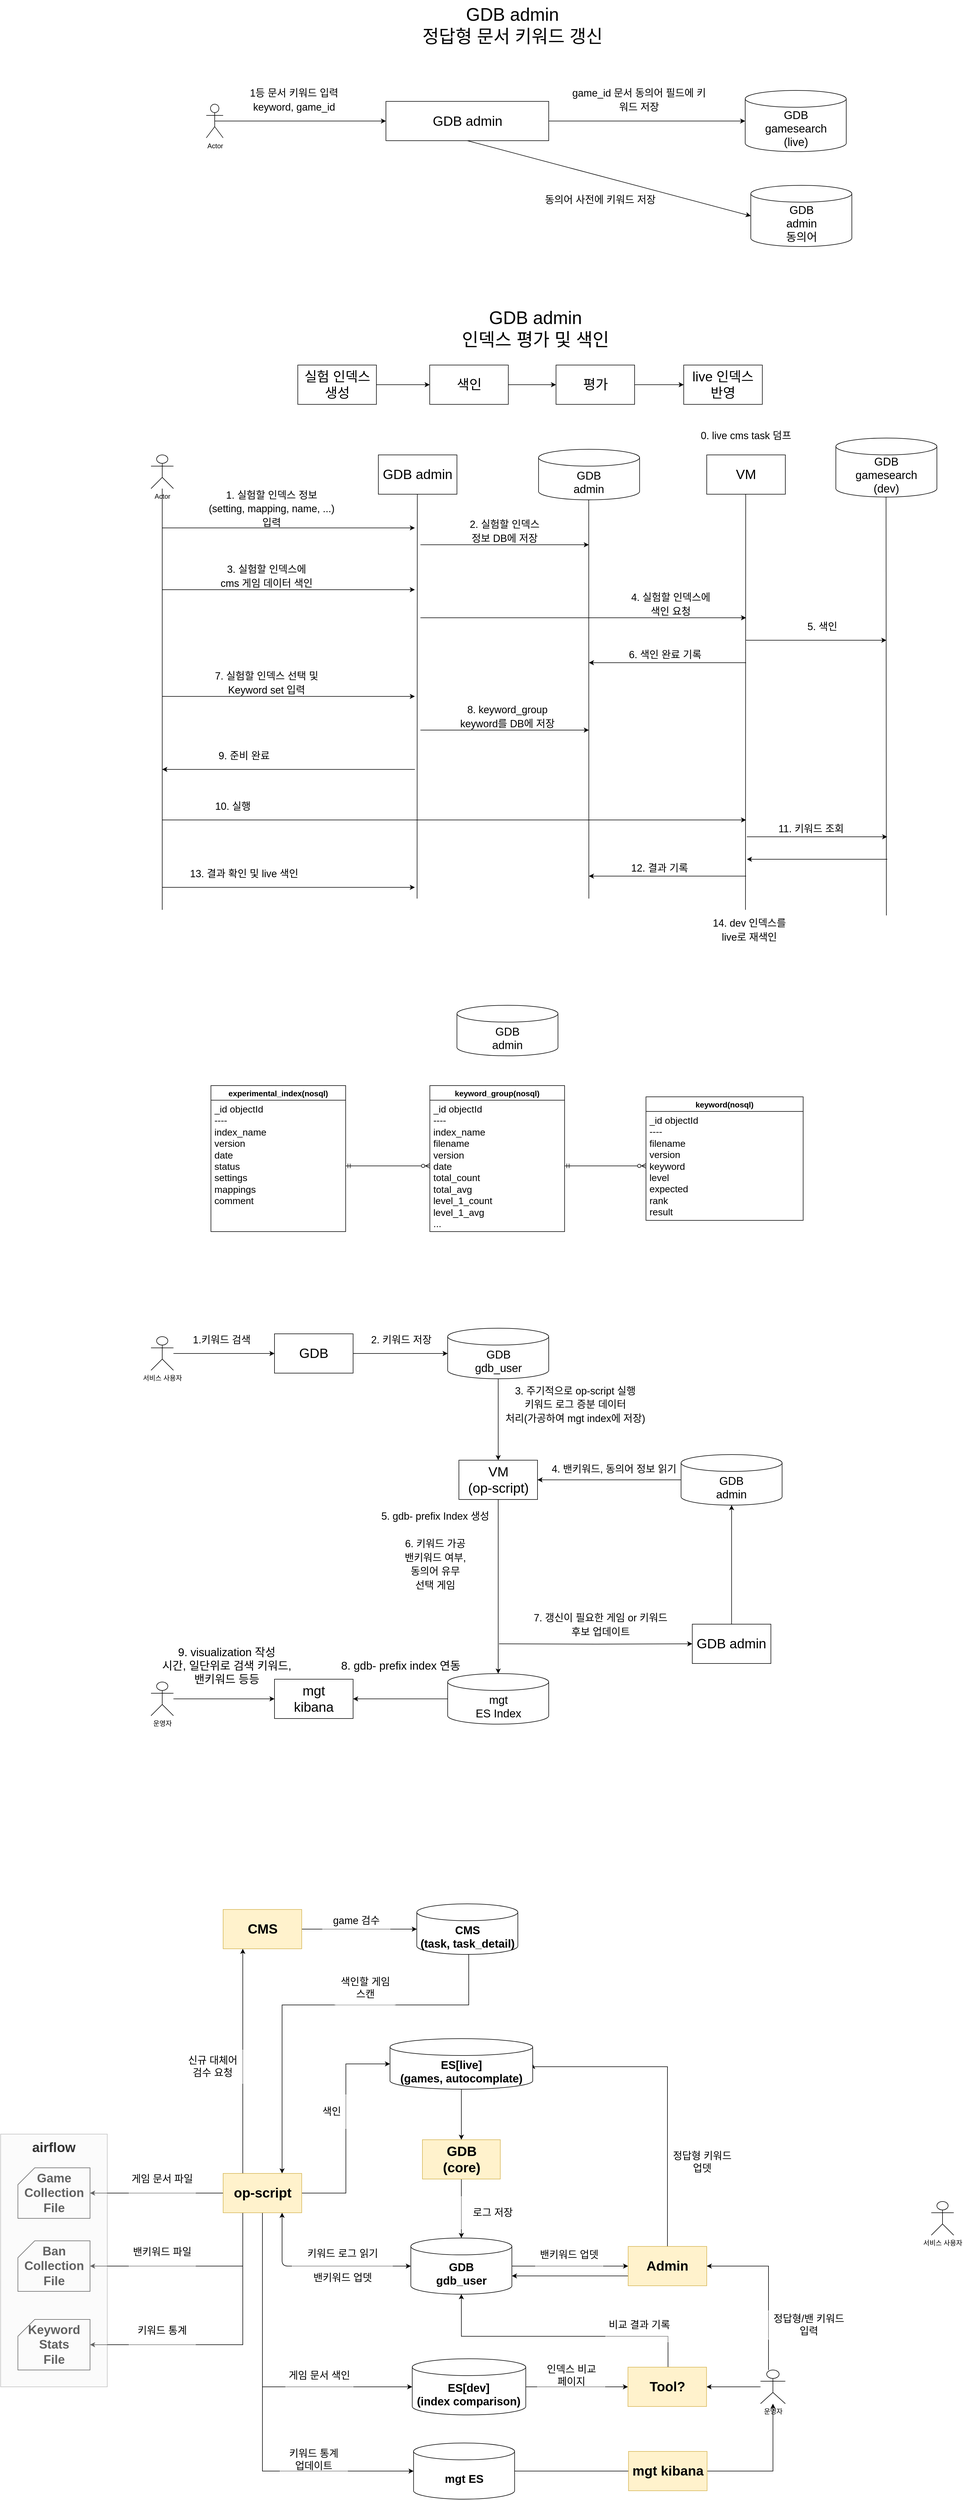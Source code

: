 <mxfile version="21.2.9" type="github">
  <diagram name="페이지-1" id="wMU4Spr5B8NG2VynbrcT">
    <mxGraphModel dx="7838" dy="-63" grid="1" gridSize="10" guides="1" tooltips="1" connect="1" arrows="1" fold="1" page="1" pageScale="1" pageWidth="827" pageHeight="1169" math="0" shadow="0">
      <root>
        <mxCell id="0" />
        <mxCell id="1" parent="0" />
        <mxCell id="kOj9zgRLDcuydEbsRaON-1" value="&lt;span style=&quot;font-size: 32px;&quot;&gt;GDB admin&lt;br&gt;정답형 문서 키워드 갱신&lt;br&gt;&lt;/span&gt;" style="text;html=1;strokeColor=none;fillColor=none;align=center;verticalAlign=middle;whiteSpace=wrap;rounded=0;" parent="1" vertex="1">
          <mxGeometry x="-4431.5" y="1200" width="510" height="90" as="geometry" />
        </mxCell>
        <mxCell id="kOj9zgRLDcuydEbsRaON-2" value="keyword_group(nosql)" style="swimlane;fontStyle=1;childLayout=stackLayout;horizontal=1;startSize=26;horizontalStack=0;resizeParent=1;resizeParentMax=0;resizeLast=0;collapsible=1;marginBottom=0;align=center;fontSize=14;" parent="1" vertex="1">
          <mxGeometry x="-4323.25" y="3133" width="240" height="260" as="geometry" />
        </mxCell>
        <mxCell id="kOj9zgRLDcuydEbsRaON-3" value="&lt;div&gt;_id objectId&lt;/div&gt;&lt;div&gt;----&lt;/div&gt;&lt;div&gt;index_name&lt;/div&gt;&lt;div&gt;filename&lt;/div&gt;&lt;div&gt;version&lt;/div&gt;&lt;div&gt;date&lt;/div&gt;&lt;div&gt;total_count&lt;/div&gt;&lt;div&gt;total_avg&lt;/div&gt;&lt;div&gt;level_1_count&lt;/div&gt;&lt;div&gt;&lt;span style=&quot;background-color: initial;&quot;&gt;level_1_avg&lt;/span&gt;&lt;/div&gt;&lt;div&gt;&lt;span style=&quot;background-color: initial;&quot;&gt;...&lt;/span&gt;&lt;/div&gt;" style="text;strokeColor=none;fillColor=none;spacingLeft=4;spacingRight=4;overflow=hidden;rotatable=0;points=[[0,0.5],[1,0.5]];portConstraint=eastwest;fontSize=17;whiteSpace=wrap;html=1;verticalAlign=top;spacingTop=0;horizontal=1;" parent="kOj9zgRLDcuydEbsRaON-2" vertex="1">
          <mxGeometry y="26" width="240" height="234" as="geometry" />
        </mxCell>
        <mxCell id="kOj9zgRLDcuydEbsRaON-4" value="keyword(nosql)" style="swimlane;fontStyle=1;childLayout=stackLayout;horizontal=1;startSize=26;horizontalStack=0;resizeParent=1;resizeParentMax=0;resizeLast=0;collapsible=1;marginBottom=0;align=center;fontSize=14;" parent="1" vertex="1">
          <mxGeometry x="-3938.25" y="3153" width="280" height="220" as="geometry" />
        </mxCell>
        <mxCell id="kOj9zgRLDcuydEbsRaON-5" value="_id objectId&lt;br&gt;----&lt;br&gt;filename&lt;br&gt;version&lt;br&gt;keyword&lt;br&gt;level&lt;br&gt;expected&lt;br&gt;rank&lt;br&gt;result" style="text;strokeColor=none;fillColor=none;spacingLeft=4;spacingRight=4;overflow=hidden;rotatable=0;points=[[0,0.5],[1,0.5]];portConstraint=eastwest;fontSize=17;whiteSpace=wrap;html=1;verticalAlign=top;spacingTop=0;horizontal=1;" parent="kOj9zgRLDcuydEbsRaON-4" vertex="1">
          <mxGeometry y="26" width="280" height="194" as="geometry" />
        </mxCell>
        <mxCell id="kOj9zgRLDcuydEbsRaON-16" value="Actor" style="shape=umlActor;verticalLabelPosition=bottom;verticalAlign=top;html=1;outlineConnect=0;" parent="1" vertex="1">
          <mxGeometry x="-4721.5" y="1385.5" width="30" height="60" as="geometry" />
        </mxCell>
        <mxCell id="kOj9zgRLDcuydEbsRaON-17" value="GDB admin" style="rounded=0;whiteSpace=wrap;html=1;fontSize=24;" parent="1" vertex="1">
          <mxGeometry x="-4401.5" y="1380.5" width="290" height="70" as="geometry" />
        </mxCell>
        <mxCell id="kOj9zgRLDcuydEbsRaON-18" value="" style="endArrow=classic;html=1;rounded=0;exitX=0.5;exitY=0.5;exitDx=0;exitDy=0;exitPerimeter=0;entryX=0;entryY=0.5;entryDx=0;entryDy=0;" parent="1" source="kOj9zgRLDcuydEbsRaON-16" target="kOj9zgRLDcuydEbsRaON-17" edge="1">
          <mxGeometry width="50" height="50" relative="1" as="geometry">
            <mxPoint x="-4101.5" y="1621.5" as="sourcePoint" />
            <mxPoint x="-4051.5" y="1571.5" as="targetPoint" />
          </mxGeometry>
        </mxCell>
        <mxCell id="kOj9zgRLDcuydEbsRaON-19" value="&lt;font style=&quot;font-size: 18px;&quot;&gt;1등 문서 키워드 입력&lt;br&gt;keyword, game_id&lt;/font&gt;" style="text;html=1;strokeColor=none;fillColor=none;align=center;verticalAlign=middle;whiteSpace=wrap;rounded=0;fontSize=20;" parent="1" vertex="1">
          <mxGeometry x="-4681.5" y="1331.5" width="231.5" height="90" as="geometry" />
        </mxCell>
        <mxCell id="kOj9zgRLDcuydEbsRaON-20" value="GDB&lt;br style=&quot;font-size: 20px;&quot;&gt;gamesearch&lt;br&gt;(live)" style="shape=cylinder3;whiteSpace=wrap;html=1;boundedLbl=1;backgroundOutline=1;size=15;fontSize=20;" parent="1" vertex="1">
          <mxGeometry x="-3761.5" y="1361" width="180" height="109" as="geometry" />
        </mxCell>
        <mxCell id="kOj9zgRLDcuydEbsRaON-21" value="GDB admin" style="rounded=0;whiteSpace=wrap;html=1;fontSize=24;" parent="1" vertex="1">
          <mxGeometry x="-4415" y="2010" width="140" height="70" as="geometry" />
        </mxCell>
        <mxCell id="kOj9zgRLDcuydEbsRaON-22" value="" style="endArrow=classic;html=1;rounded=0;exitX=1;exitY=0.5;exitDx=0;exitDy=0;entryX=0;entryY=0.5;entryDx=0;entryDy=0;entryPerimeter=0;" parent="1" source="kOj9zgRLDcuydEbsRaON-17" target="kOj9zgRLDcuydEbsRaON-20" edge="1">
          <mxGeometry width="50" height="50" relative="1" as="geometry">
            <mxPoint x="-4121.5" y="1441.5" as="sourcePoint" />
            <mxPoint x="-4051.5" y="1571.5" as="targetPoint" />
          </mxGeometry>
        </mxCell>
        <mxCell id="kOj9zgRLDcuydEbsRaON-23" value="&lt;span style=&quot;font-size: 18px;&quot;&gt;game_id 문서 동의어 필드에 키워드 저장&lt;br&gt;&lt;/span&gt;" style="text;html=1;strokeColor=none;fillColor=none;align=center;verticalAlign=middle;whiteSpace=wrap;rounded=0;fontSize=20;" parent="1" vertex="1">
          <mxGeometry x="-4070.75" y="1321.5" width="240.75" height="110" as="geometry" />
        </mxCell>
        <mxCell id="kOj9zgRLDcuydEbsRaON-24" value="" style="edgeStyle=entityRelationEdgeStyle;fontSize=12;html=1;endArrow=ERzeroToMany;startArrow=ERmandOne;rounded=0;exitX=1;exitY=0.5;exitDx=0;exitDy=0;" parent="1" source="kOj9zgRLDcuydEbsRaON-3" target="kOj9zgRLDcuydEbsRaON-5" edge="1">
          <mxGeometry width="100" height="100" relative="1" as="geometry">
            <mxPoint x="-4253.25" y="3303" as="sourcePoint" />
            <mxPoint x="-4153.25" y="3203" as="targetPoint" />
          </mxGeometry>
        </mxCell>
        <mxCell id="kOj9zgRLDcuydEbsRaON-25" value="Actor" style="shape=umlActor;verticalLabelPosition=bottom;verticalAlign=top;html=1;outlineConnect=0;" parent="1" vertex="1">
          <mxGeometry x="-4820" y="2010" width="40" height="60" as="geometry" />
        </mxCell>
        <mxCell id="kOj9zgRLDcuydEbsRaON-26" value="experimental_index(nosql)" style="swimlane;fontStyle=1;childLayout=stackLayout;horizontal=1;startSize=26;horizontalStack=0;resizeParent=1;resizeParentMax=0;resizeLast=0;collapsible=1;marginBottom=0;align=center;fontSize=14;" parent="1" vertex="1">
          <mxGeometry x="-4713.25" y="3133" width="240" height="260" as="geometry" />
        </mxCell>
        <mxCell id="kOj9zgRLDcuydEbsRaON-27" value="&lt;div&gt;_id objectId&lt;/div&gt;&lt;div&gt;----&lt;/div&gt;&lt;div&gt;index_name&lt;/div&gt;&lt;div&gt;version&lt;/div&gt;&lt;div&gt;date&lt;/div&gt;&lt;div&gt;status&lt;/div&gt;&lt;div&gt;settings&lt;/div&gt;&lt;div&gt;mappings&lt;/div&gt;&lt;div&gt;comment&lt;/div&gt;" style="text;strokeColor=none;fillColor=none;spacingLeft=4;spacingRight=4;overflow=hidden;rotatable=0;points=[[0,0.5],[1,0.5]];portConstraint=eastwest;fontSize=17;whiteSpace=wrap;html=1;verticalAlign=top;spacingTop=0;horizontal=1;" parent="kOj9zgRLDcuydEbsRaON-26" vertex="1">
          <mxGeometry y="26" width="240" height="234" as="geometry" />
        </mxCell>
        <mxCell id="kOj9zgRLDcuydEbsRaON-28" value="" style="edgeStyle=entityRelationEdgeStyle;fontSize=12;html=1;endArrow=ERzeroToMany;startArrow=ERmandOne;rounded=0;entryX=0;entryY=0.5;entryDx=0;entryDy=0;" parent="1" source="kOj9zgRLDcuydEbsRaON-27" target="kOj9zgRLDcuydEbsRaON-3" edge="1">
          <mxGeometry width="100" height="100" relative="1" as="geometry">
            <mxPoint x="-4073.25" y="3286" as="sourcePoint" />
            <mxPoint x="-3928.25" y="3286" as="targetPoint" />
          </mxGeometry>
        </mxCell>
        <mxCell id="kOj9zgRLDcuydEbsRaON-29" value="GDB&lt;br style=&quot;font-size: 20px;&quot;&gt;admin" style="shape=cylinder3;whiteSpace=wrap;html=1;boundedLbl=1;backgroundOutline=1;size=15;fontSize=20;" parent="1" vertex="1">
          <mxGeometry x="-4129.63" y="2000" width="180" height="90" as="geometry" />
        </mxCell>
        <mxCell id="kOj9zgRLDcuydEbsRaON-30" value="" style="endArrow=none;html=1;rounded=0;" parent="1" target="kOj9zgRLDcuydEbsRaON-25" edge="1">
          <mxGeometry width="50" height="50" relative="1" as="geometry">
            <mxPoint x="-4800" y="2820" as="sourcePoint" />
            <mxPoint x="-4670" y="2270" as="targetPoint" />
          </mxGeometry>
        </mxCell>
        <mxCell id="kOj9zgRLDcuydEbsRaON-31" value="" style="endArrow=none;html=1;rounded=0;" parent="1" edge="1">
          <mxGeometry width="50" height="50" relative="1" as="geometry">
            <mxPoint x="-4346" y="2800" as="sourcePoint" />
            <mxPoint x="-4345.59" y="2080" as="targetPoint" />
          </mxGeometry>
        </mxCell>
        <mxCell id="kOj9zgRLDcuydEbsRaON-32" value="" style="endArrow=classic;html=1;rounded=0;" parent="1" edge="1">
          <mxGeometry width="50" height="50" relative="1" as="geometry">
            <mxPoint x="-4800" y="2140" as="sourcePoint" />
            <mxPoint x="-4350" y="2140" as="targetPoint" />
          </mxGeometry>
        </mxCell>
        <mxCell id="kOj9zgRLDcuydEbsRaON-33" value="&lt;span style=&quot;font-size: 18px;&quot;&gt;1. 실험할 인덱스 정보&lt;br&gt;(setting, mapping, name, ...)&lt;br&gt;입력&lt;br&gt;&lt;/span&gt;" style="text;html=1;strokeColor=none;fillColor=none;align=center;verticalAlign=middle;whiteSpace=wrap;rounded=0;fontSize=20;" parent="1" vertex="1">
          <mxGeometry x="-4721.5" y="2060" width="231.5" height="90" as="geometry" />
        </mxCell>
        <mxCell id="kOj9zgRLDcuydEbsRaON-34" value="" style="endArrow=classic;html=1;rounded=0;" parent="1" edge="1">
          <mxGeometry width="50" height="50" relative="1" as="geometry">
            <mxPoint x="-4340" y="2170" as="sourcePoint" />
            <mxPoint x="-4040" y="2170" as="targetPoint" />
          </mxGeometry>
        </mxCell>
        <mxCell id="kOj9zgRLDcuydEbsRaON-35" value="" style="endArrow=none;html=1;rounded=0;" parent="1" edge="1">
          <mxGeometry width="50" height="50" relative="1" as="geometry">
            <mxPoint x="-4040" y="2800" as="sourcePoint" />
            <mxPoint x="-4040.22" y="2090" as="targetPoint" />
          </mxGeometry>
        </mxCell>
        <mxCell id="kOj9zgRLDcuydEbsRaON-36" value="&lt;span style=&quot;font-size: 18px;&quot;&gt;2. 실험할 인덱스&lt;br&gt;정보 DB에 저장&lt;/span&gt;" style="text;html=1;strokeColor=none;fillColor=none;align=center;verticalAlign=middle;whiteSpace=wrap;rounded=0;fontSize=20;" parent="1" vertex="1">
          <mxGeometry x="-4305.75" y="2100" width="231.5" height="90" as="geometry" />
        </mxCell>
        <mxCell id="kOj9zgRLDcuydEbsRaON-37" value="" style="endArrow=classic;html=1;rounded=0;" parent="1" edge="1">
          <mxGeometry width="50" height="50" relative="1" as="geometry">
            <mxPoint x="-4800" y="2250" as="sourcePoint" />
            <mxPoint x="-4350" y="2250" as="targetPoint" />
          </mxGeometry>
        </mxCell>
        <mxCell id="kOj9zgRLDcuydEbsRaON-38" value="&lt;span style=&quot;font-size: 18px;&quot;&gt;3. 실험할 인덱스에 &lt;br&gt;cms 게임 데이터 색인&lt;br&gt;&lt;/span&gt;" style="text;html=1;strokeColor=none;fillColor=none;align=center;verticalAlign=middle;whiteSpace=wrap;rounded=0;fontSize=20;" parent="1" vertex="1">
          <mxGeometry x="-4730" y="2180" width="231.5" height="90" as="geometry" />
        </mxCell>
        <mxCell id="kOj9zgRLDcuydEbsRaON-39" value="" style="endArrow=classic;html=1;rounded=0;" parent="1" edge="1">
          <mxGeometry width="50" height="50" relative="1" as="geometry">
            <mxPoint x="-4340" y="2300" as="sourcePoint" />
            <mxPoint x="-3760" y="2300" as="targetPoint" />
          </mxGeometry>
        </mxCell>
        <mxCell id="kOj9zgRLDcuydEbsRaON-41" value="VM" style="rounded=0;whiteSpace=wrap;html=1;fontSize=24;" parent="1" vertex="1">
          <mxGeometry x="-3830" y="2010" width="140" height="70" as="geometry" />
        </mxCell>
        <mxCell id="kOj9zgRLDcuydEbsRaON-42" value="" style="endArrow=none;html=1;rounded=0;" parent="1" edge="1">
          <mxGeometry width="50" height="50" relative="1" as="geometry">
            <mxPoint x="-3761" y="2820" as="sourcePoint" />
            <mxPoint x="-3760.59" y="2080" as="targetPoint" />
          </mxGeometry>
        </mxCell>
        <mxCell id="kOj9zgRLDcuydEbsRaON-43" value="&lt;span style=&quot;font-size: 18px;&quot;&gt;4. 실험할 인덱스에 &lt;br&gt;색인 요청&lt;/span&gt;" style="text;html=1;strokeColor=none;fillColor=none;align=center;verticalAlign=middle;whiteSpace=wrap;rounded=0;fontSize=20;" parent="1" vertex="1">
          <mxGeometry x="-4010" y="2230" width="231.5" height="90" as="geometry" />
        </mxCell>
        <mxCell id="kOj9zgRLDcuydEbsRaON-44" value="" style="endArrow=classic;html=1;rounded=0;" parent="1" edge="1">
          <mxGeometry width="50" height="50" relative="1" as="geometry">
            <mxPoint x="-3760" y="2380" as="sourcePoint" />
            <mxPoint x="-4040" y="2380" as="targetPoint" />
          </mxGeometry>
        </mxCell>
        <mxCell id="kOj9zgRLDcuydEbsRaON-45" value="GDB&lt;br&gt;gamesearch&lt;br&gt;(dev)" style="shape=cylinder3;whiteSpace=wrap;html=1;boundedLbl=1;backgroundOutline=1;size=15;fontSize=20;" parent="1" vertex="1">
          <mxGeometry x="-3600" y="1980" width="180" height="105" as="geometry" />
        </mxCell>
        <mxCell id="kOj9zgRLDcuydEbsRaON-46" value="" style="endArrow=classic;html=1;rounded=0;" parent="1" edge="1">
          <mxGeometry width="50" height="50" relative="1" as="geometry">
            <mxPoint x="-3760" y="2340" as="sourcePoint" />
            <mxPoint x="-3510" y="2340" as="targetPoint" />
          </mxGeometry>
        </mxCell>
        <mxCell id="kOj9zgRLDcuydEbsRaON-47" value="" style="endArrow=none;html=1;rounded=0;" parent="1" edge="1">
          <mxGeometry width="50" height="50" relative="1" as="geometry">
            <mxPoint x="-3510" y="2830" as="sourcePoint" />
            <mxPoint x="-3510.59" y="2085" as="targetPoint" />
          </mxGeometry>
        </mxCell>
        <mxCell id="kOj9zgRLDcuydEbsRaON-48" value="&lt;span style=&quot;font-size: 18px;&quot;&gt;5. 색인&lt;/span&gt;" style="text;html=1;strokeColor=none;fillColor=none;align=center;verticalAlign=middle;whiteSpace=wrap;rounded=0;fontSize=20;" parent="1" vertex="1">
          <mxGeometry x="-3740" y="2270" width="231.5" height="90" as="geometry" />
        </mxCell>
        <mxCell id="kOj9zgRLDcuydEbsRaON-49" value="&lt;span style=&quot;font-size: 18px;&quot;&gt;6. 색인 완료 기록&lt;/span&gt;" style="text;html=1;strokeColor=none;fillColor=none;align=center;verticalAlign=middle;whiteSpace=wrap;rounded=0;fontSize=20;" parent="1" vertex="1">
          <mxGeometry x="-4020" y="2320" width="231.5" height="90" as="geometry" />
        </mxCell>
        <mxCell id="kOj9zgRLDcuydEbsRaON-50" value="" style="endArrow=classic;html=1;rounded=0;" parent="1" edge="1">
          <mxGeometry width="50" height="50" relative="1" as="geometry">
            <mxPoint x="-4800" y="2440" as="sourcePoint" />
            <mxPoint x="-4350" y="2440" as="targetPoint" />
          </mxGeometry>
        </mxCell>
        <mxCell id="kOj9zgRLDcuydEbsRaON-51" value="&lt;span style=&quot;font-size: 18px;&quot;&gt;7. 실험할 인덱스 선택 및 Keyword set 입력&lt;br&gt;&lt;/span&gt;" style="text;html=1;strokeColor=none;fillColor=none;align=center;verticalAlign=middle;whiteSpace=wrap;rounded=0;fontSize=20;" parent="1" vertex="1">
          <mxGeometry x="-4730" y="2370" width="231.5" height="90" as="geometry" />
        </mxCell>
        <mxCell id="kOj9zgRLDcuydEbsRaON-52" value="" style="endArrow=classic;html=1;rounded=0;" parent="1" edge="1">
          <mxGeometry width="50" height="50" relative="1" as="geometry">
            <mxPoint x="-4340" y="2500" as="sourcePoint" />
            <mxPoint x="-4040" y="2500" as="targetPoint" />
          </mxGeometry>
        </mxCell>
        <mxCell id="kOj9zgRLDcuydEbsRaON-53" value="&lt;span style=&quot;font-size: 18px;&quot;&gt;8. keyword_group&lt;br&gt;keyword를 DB에 저장&lt;br&gt;&lt;/span&gt;" style="text;html=1;strokeColor=none;fillColor=none;align=center;verticalAlign=middle;whiteSpace=wrap;rounded=0;fontSize=20;" parent="1" vertex="1">
          <mxGeometry x="-4301.5" y="2430" width="231.5" height="90" as="geometry" />
        </mxCell>
        <mxCell id="kOj9zgRLDcuydEbsRaON-54" value="" style="endArrow=classic;html=1;rounded=0;" parent="1" edge="1">
          <mxGeometry width="50" height="50" relative="1" as="geometry">
            <mxPoint x="-4350" y="2570" as="sourcePoint" />
            <mxPoint x="-4800" y="2570" as="targetPoint" />
          </mxGeometry>
        </mxCell>
        <mxCell id="kOj9zgRLDcuydEbsRaON-55" value="&lt;span style=&quot;font-size: 18px;&quot;&gt;9. 준비 완료&lt;br&gt;&lt;/span&gt;" style="text;html=1;strokeColor=none;fillColor=none;align=center;verticalAlign=middle;whiteSpace=wrap;rounded=0;fontSize=20;" parent="1" vertex="1">
          <mxGeometry x="-4770" y="2500" width="231.5" height="90" as="geometry" />
        </mxCell>
        <mxCell id="kOj9zgRLDcuydEbsRaON-56" value="" style="endArrow=classic;html=1;rounded=0;" parent="1" edge="1">
          <mxGeometry width="50" height="50" relative="1" as="geometry">
            <mxPoint x="-4800" y="2660" as="sourcePoint" />
            <mxPoint x="-3760" y="2660" as="targetPoint" />
          </mxGeometry>
        </mxCell>
        <mxCell id="kOj9zgRLDcuydEbsRaON-57" value="&lt;span style=&quot;font-size: 18px;&quot;&gt;10. 실행&lt;br&gt;&lt;/span&gt;" style="text;html=1;strokeColor=none;fillColor=none;align=center;verticalAlign=middle;whiteSpace=wrap;rounded=0;fontSize=20;" parent="1" vertex="1">
          <mxGeometry x="-4790" y="2590" width="231.5" height="90" as="geometry" />
        </mxCell>
        <mxCell id="kOj9zgRLDcuydEbsRaON-58" value="" style="endArrow=classic;html=1;rounded=0;" parent="1" edge="1">
          <mxGeometry width="50" height="50" relative="1" as="geometry">
            <mxPoint x="-3758.5" y="2690" as="sourcePoint" />
            <mxPoint x="-3508.5" y="2690" as="targetPoint" />
          </mxGeometry>
        </mxCell>
        <mxCell id="kOj9zgRLDcuydEbsRaON-59" value="" style="endArrow=classic;html=1;rounded=0;" parent="1" edge="1">
          <mxGeometry width="50" height="50" relative="1" as="geometry">
            <mxPoint x="-3508.5" y="2730" as="sourcePoint" />
            <mxPoint x="-3758.5" y="2730" as="targetPoint" />
          </mxGeometry>
        </mxCell>
        <mxCell id="kOj9zgRLDcuydEbsRaON-60" value="" style="endArrow=classic;html=1;rounded=0;" parent="1" edge="1">
          <mxGeometry width="50" height="50" relative="1" as="geometry">
            <mxPoint x="-3760" y="2760" as="sourcePoint" />
            <mxPoint x="-4040" y="2760" as="targetPoint" />
          </mxGeometry>
        </mxCell>
        <mxCell id="kOj9zgRLDcuydEbsRaON-61" value="&lt;span style=&quot;font-size: 18px;&quot;&gt;12. 결과 기록&lt;/span&gt;" style="text;html=1;strokeColor=none;fillColor=none;align=center;verticalAlign=middle;whiteSpace=wrap;rounded=0;fontSize=20;" parent="1" vertex="1">
          <mxGeometry x="-4030" y="2700" width="231.5" height="90" as="geometry" />
        </mxCell>
        <mxCell id="kOj9zgRLDcuydEbsRaON-62" value="&lt;span style=&quot;font-size: 18px;&quot;&gt;11. 키워드 조회&lt;/span&gt;" style="text;html=1;strokeColor=none;fillColor=none;align=center;verticalAlign=middle;whiteSpace=wrap;rounded=0;fontSize=20;" parent="1" vertex="1">
          <mxGeometry x="-3760" y="2630" width="231.5" height="90" as="geometry" />
        </mxCell>
        <mxCell id="kOj9zgRLDcuydEbsRaON-63" value="" style="endArrow=classic;html=1;rounded=0;" parent="1" edge="1">
          <mxGeometry width="50" height="50" relative="1" as="geometry">
            <mxPoint x="-4800" y="2780" as="sourcePoint" />
            <mxPoint x="-4350" y="2780" as="targetPoint" />
          </mxGeometry>
        </mxCell>
        <mxCell id="kOj9zgRLDcuydEbsRaON-64" value="&lt;span style=&quot;font-size: 18px;&quot;&gt;13. 결과 확인 및 live 색인&lt;br&gt;&lt;/span&gt;" style="text;html=1;strokeColor=none;fillColor=none;align=center;verticalAlign=middle;whiteSpace=wrap;rounded=0;fontSize=20;" parent="1" vertex="1">
          <mxGeometry x="-4770" y="2710" width="231.5" height="90" as="geometry" />
        </mxCell>
        <mxCell id="kOj9zgRLDcuydEbsRaON-65" value="&lt;span style=&quot;font-size: 18px;&quot;&gt;0. live cms task 덤프&lt;br&gt;&lt;/span&gt;" style="text;html=1;strokeColor=none;fillColor=none;align=center;verticalAlign=middle;whiteSpace=wrap;rounded=0;fontSize=20;" parent="1" vertex="1">
          <mxGeometry x="-3875.75" y="1930" width="231.5" height="90" as="geometry" />
        </mxCell>
        <mxCell id="kOj9zgRLDcuydEbsRaON-66" value="&lt;span style=&quot;font-size: 18px;&quot;&gt;14. dev 인덱스를 &lt;br&gt;live로 재색인&lt;br&gt;&lt;/span&gt;" style="text;html=1;strokeColor=none;fillColor=none;align=center;verticalAlign=middle;whiteSpace=wrap;rounded=0;fontSize=20;" parent="1" vertex="1">
          <mxGeometry x="-3870" y="2810" width="231.5" height="90" as="geometry" />
        </mxCell>
        <mxCell id="xoKeOdRZfIXwxLfYwCdb-1" value="&lt;span style=&quot;font-size: 32px;&quot;&gt;GDB admin&lt;br&gt;인덱스 평가 및 색인&lt;br&gt;&lt;/span&gt;" style="text;html=1;strokeColor=none;fillColor=none;align=center;verticalAlign=middle;whiteSpace=wrap;rounded=0;" parent="1" vertex="1">
          <mxGeometry x="-4390.0" y="1740" width="510" height="90" as="geometry" />
        </mxCell>
        <mxCell id="xoKeOdRZfIXwxLfYwCdb-3" value="GDB&lt;br style=&quot;font-size: 20px;&quot;&gt;admin" style="shape=cylinder3;whiteSpace=wrap;html=1;boundedLbl=1;backgroundOutline=1;size=15;fontSize=20;" parent="1" vertex="1">
          <mxGeometry x="-4275" y="2990" width="180" height="90" as="geometry" />
        </mxCell>
        <mxCell id="xoKeOdRZfIXwxLfYwCdb-4" value="실험 인덱스 생성" style="rounded=0;whiteSpace=wrap;html=1;fontSize=24;" parent="1" vertex="1">
          <mxGeometry x="-4558.5" y="1850" width="140" height="70" as="geometry" />
        </mxCell>
        <mxCell id="xoKeOdRZfIXwxLfYwCdb-5" value="색인" style="rounded=0;whiteSpace=wrap;html=1;fontSize=24;" parent="1" vertex="1">
          <mxGeometry x="-4323.5" y="1850" width="140" height="70" as="geometry" />
        </mxCell>
        <mxCell id="xoKeOdRZfIXwxLfYwCdb-6" value="평가" style="rounded=0;whiteSpace=wrap;html=1;fontSize=24;" parent="1" vertex="1">
          <mxGeometry x="-4098.5" y="1850" width="140" height="70" as="geometry" />
        </mxCell>
        <mxCell id="xoKeOdRZfIXwxLfYwCdb-7" value="live 인덱스&lt;br&gt;반영" style="rounded=0;whiteSpace=wrap;html=1;fontSize=24;" parent="1" vertex="1">
          <mxGeometry x="-3871" y="1850" width="140" height="70" as="geometry" />
        </mxCell>
        <mxCell id="xoKeOdRZfIXwxLfYwCdb-9" value="" style="endArrow=classic;html=1;rounded=0;exitX=1;exitY=0.5;exitDx=0;exitDy=0;entryX=0;entryY=0.5;entryDx=0;entryDy=0;" parent="1" source="xoKeOdRZfIXwxLfYwCdb-4" target="xoKeOdRZfIXwxLfYwCdb-5" edge="1">
          <mxGeometry width="50" height="50" relative="1" as="geometry">
            <mxPoint x="-4108.5" y="1700" as="sourcePoint" />
            <mxPoint x="-4058.5" y="1650" as="targetPoint" />
          </mxGeometry>
        </mxCell>
        <mxCell id="xoKeOdRZfIXwxLfYwCdb-10" value="" style="endArrow=classic;html=1;rounded=0;exitX=1;exitY=0.5;exitDx=0;exitDy=0;entryX=0;entryY=0.5;entryDx=0;entryDy=0;" parent="1" source="xoKeOdRZfIXwxLfYwCdb-5" target="xoKeOdRZfIXwxLfYwCdb-6" edge="1">
          <mxGeometry width="50" height="50" relative="1" as="geometry">
            <mxPoint x="-4408.5" y="1895" as="sourcePoint" />
            <mxPoint x="-4313.5" y="1895" as="targetPoint" />
          </mxGeometry>
        </mxCell>
        <mxCell id="xoKeOdRZfIXwxLfYwCdb-13" value="" style="endArrow=classic;html=1;rounded=0;exitX=1;exitY=0.5;exitDx=0;exitDy=0;entryX=0;entryY=0.5;entryDx=0;entryDy=0;" parent="1" source="xoKeOdRZfIXwxLfYwCdb-6" target="xoKeOdRZfIXwxLfYwCdb-7" edge="1">
          <mxGeometry width="50" height="50" relative="1" as="geometry">
            <mxPoint x="-4163.5" y="1905" as="sourcePoint" />
            <mxPoint x="-4078.5" y="1905" as="targetPoint" />
          </mxGeometry>
        </mxCell>
        <mxCell id="xoKeOdRZfIXwxLfYwCdb-14" value="GDB&lt;br&gt;admin&lt;br&gt;동의어" style="shape=cylinder3;whiteSpace=wrap;html=1;boundedLbl=1;backgroundOutline=1;size=15;fontSize=20;" parent="1" vertex="1">
          <mxGeometry x="-3751.5" y="1530" width="180" height="109" as="geometry" />
        </mxCell>
        <mxCell id="xoKeOdRZfIXwxLfYwCdb-17" value="" style="endArrow=classic;html=1;rounded=0;exitX=0.5;exitY=1;exitDx=0;exitDy=0;entryX=0;entryY=0.5;entryDx=0;entryDy=0;entryPerimeter=0;" parent="1" source="kOj9zgRLDcuydEbsRaON-17" target="xoKeOdRZfIXwxLfYwCdb-14" edge="1">
          <mxGeometry width="50" height="50" relative="1" as="geometry">
            <mxPoint x="-4270" y="1570" as="sourcePoint" />
            <mxPoint x="-4220" y="1520" as="targetPoint" />
          </mxGeometry>
        </mxCell>
        <mxCell id="xoKeOdRZfIXwxLfYwCdb-18" value="&lt;span style=&quot;font-size: 18px;&quot;&gt;동의어 사전에 키워드 저장&lt;br&gt;&lt;/span&gt;" style="text;html=1;strokeColor=none;fillColor=none;align=center;verticalAlign=middle;whiteSpace=wrap;rounded=0;fontSize=20;" parent="1" vertex="1">
          <mxGeometry x="-4140" y="1500" width="240.75" height="110" as="geometry" />
        </mxCell>
        <mxCell id="xoKeOdRZfIXwxLfYwCdb-24" value="" style="edgeStyle=orthogonalEdgeStyle;rounded=0;orthogonalLoop=1;jettySize=auto;html=1;entryX=0;entryY=0.5;entryDx=0;entryDy=0;" parent="1" source="xoKeOdRZfIXwxLfYwCdb-19" target="xoKeOdRZfIXwxLfYwCdb-20" edge="1">
          <mxGeometry relative="1" as="geometry">
            <mxPoint x="-4720" y="3610" as="targetPoint" />
          </mxGeometry>
        </mxCell>
        <mxCell id="xoKeOdRZfIXwxLfYwCdb-19" value="서비스 사용자" style="shape=umlActor;verticalLabelPosition=bottom;verticalAlign=top;html=1;outlineConnect=0;" parent="1" vertex="1">
          <mxGeometry x="-4820" y="3580" width="40" height="60" as="geometry" />
        </mxCell>
        <mxCell id="xoKeOdRZfIXwxLfYwCdb-27" value="" style="edgeStyle=orthogonalEdgeStyle;rounded=0;orthogonalLoop=1;jettySize=auto;html=1;entryX=0;entryY=0.5;entryDx=0;entryDy=0;entryPerimeter=0;" parent="1" source="xoKeOdRZfIXwxLfYwCdb-20" target="xoKeOdRZfIXwxLfYwCdb-25" edge="1">
          <mxGeometry relative="1" as="geometry">
            <mxPoint x="-4385.75" y="3610" as="targetPoint" />
          </mxGeometry>
        </mxCell>
        <mxCell id="xoKeOdRZfIXwxLfYwCdb-20" value="GDB" style="rounded=0;whiteSpace=wrap;html=1;fontSize=24;" parent="1" vertex="1">
          <mxGeometry x="-4600" y="3575" width="140" height="70" as="geometry" />
        </mxCell>
        <mxCell id="xoKeOdRZfIXwxLfYwCdb-29" style="edgeStyle=orthogonalEdgeStyle;rounded=0;orthogonalLoop=1;jettySize=auto;html=1;exitX=0.5;exitY=1;exitDx=0;exitDy=0;exitPerimeter=0;" parent="1" source="xoKeOdRZfIXwxLfYwCdb-25" target="xoKeOdRZfIXwxLfYwCdb-28" edge="1">
          <mxGeometry relative="1" as="geometry" />
        </mxCell>
        <mxCell id="xoKeOdRZfIXwxLfYwCdb-25" value="GDB&lt;br style=&quot;font-size: 20px;&quot;&gt;gdb_user" style="shape=cylinder3;whiteSpace=wrap;html=1;boundedLbl=1;backgroundOutline=1;size=15;fontSize=20;" parent="1" vertex="1">
          <mxGeometry x="-4291.5" y="3565" width="180" height="90" as="geometry" />
        </mxCell>
        <mxCell id="xoKeOdRZfIXwxLfYwCdb-31" style="edgeStyle=orthogonalEdgeStyle;rounded=0;orthogonalLoop=1;jettySize=auto;html=1;" parent="1" source="xoKeOdRZfIXwxLfYwCdb-28" target="xoKeOdRZfIXwxLfYwCdb-30" edge="1">
          <mxGeometry relative="1" as="geometry">
            <mxPoint x="-4211.5" y="4110" as="sourcePoint" />
          </mxGeometry>
        </mxCell>
        <mxCell id="xoKeOdRZfIXwxLfYwCdb-28" value="VM&lt;br&gt;(op-script)" style="rounded=0;whiteSpace=wrap;html=1;fontSize=24;" parent="1" vertex="1">
          <mxGeometry x="-4271.5" y="3800" width="140" height="70" as="geometry" />
        </mxCell>
        <mxCell id="xoKeOdRZfIXwxLfYwCdb-33" style="edgeStyle=orthogonalEdgeStyle;rounded=0;orthogonalLoop=1;jettySize=auto;html=1;entryX=1;entryY=0.5;entryDx=0;entryDy=0;" parent="1" source="xoKeOdRZfIXwxLfYwCdb-30" target="xoKeOdRZfIXwxLfYwCdb-32" edge="1">
          <mxGeometry relative="1" as="geometry" />
        </mxCell>
        <mxCell id="xoKeOdRZfIXwxLfYwCdb-30" value="mgt&lt;br&gt;ES Index" style="shape=cylinder3;whiteSpace=wrap;html=1;boundedLbl=1;backgroundOutline=1;size=15;fontSize=20;" parent="1" vertex="1">
          <mxGeometry x="-4291.5" y="4180" width="180" height="90" as="geometry" />
        </mxCell>
        <mxCell id="xoKeOdRZfIXwxLfYwCdb-32" value="mgt&lt;br&gt;kibana" style="rounded=0;whiteSpace=wrap;html=1;fontSize=24;" parent="1" vertex="1">
          <mxGeometry x="-4600" y="4190" width="140" height="70" as="geometry" />
        </mxCell>
        <mxCell id="xoKeOdRZfIXwxLfYwCdb-35" style="edgeStyle=orthogonalEdgeStyle;rounded=0;orthogonalLoop=1;jettySize=auto;html=1;entryX=0;entryY=0.5;entryDx=0;entryDy=0;" parent="1" source="xoKeOdRZfIXwxLfYwCdb-34" target="xoKeOdRZfIXwxLfYwCdb-32" edge="1">
          <mxGeometry relative="1" as="geometry" />
        </mxCell>
        <mxCell id="xoKeOdRZfIXwxLfYwCdb-34" value="운영자" style="shape=umlActor;verticalLabelPosition=bottom;verticalAlign=top;html=1;outlineConnect=0;" parent="1" vertex="1">
          <mxGeometry x="-4820" y="4195" width="40" height="60" as="geometry" />
        </mxCell>
        <mxCell id="xoKeOdRZfIXwxLfYwCdb-36" value="&lt;span style=&quot;font-size: 18px;&quot;&gt;1.키워드 검색&lt;br&gt;&lt;/span&gt;" style="text;html=1;strokeColor=none;fillColor=none;align=center;verticalAlign=middle;whiteSpace=wrap;rounded=0;fontSize=20;" parent="1" vertex="1">
          <mxGeometry x="-4810" y="3540" width="231.5" height="90" as="geometry" />
        </mxCell>
        <mxCell id="xoKeOdRZfIXwxLfYwCdb-37" value="&lt;span style=&quot;font-size: 18px;&quot;&gt;2. 키워드 저장&lt;br&gt;&lt;/span&gt;" style="text;html=1;strokeColor=none;fillColor=none;align=center;verticalAlign=middle;whiteSpace=wrap;rounded=0;fontSize=20;" parent="1" vertex="1">
          <mxGeometry x="-4490" y="3540" width="231.5" height="90" as="geometry" />
        </mxCell>
        <mxCell id="xoKeOdRZfIXwxLfYwCdb-38" value="&lt;span style=&quot;font-size: 18px;&quot;&gt;3. 주기적으로 op-script 실행&lt;br&gt;키워드 로그 증분 데이터 &lt;br&gt;처리(가공하여 mgt index에 저장)&lt;br&gt;&lt;/span&gt;" style="text;html=1;strokeColor=none;fillColor=none;align=center;verticalAlign=middle;whiteSpace=wrap;rounded=0;fontSize=20;" parent="1" vertex="1">
          <mxGeometry x="-4229.25" y="3655" width="330" height="90" as="geometry" />
        </mxCell>
        <mxCell id="xoKeOdRZfIXwxLfYwCdb-39" value="&lt;span style=&quot;font-size: 18px;&quot;&gt;5. gdb- prefix Index 생성&lt;br&gt;&lt;br&gt;6. 키워드 가공&lt;br&gt;밴키워드 여부,&lt;br&gt;동의어 유무&lt;br&gt;선택 게임&lt;br&gt;&lt;/span&gt;" style="text;html=1;strokeColor=none;fillColor=none;align=center;verticalAlign=middle;whiteSpace=wrap;rounded=0;fontSize=20;" parent="1" vertex="1">
          <mxGeometry x="-4418.5" y="3860" width="208.5" height="200" as="geometry" />
        </mxCell>
        <mxCell id="xoKeOdRZfIXwxLfYwCdb-40" value="8. gdb- prefix index 연동" style="text;html=1;strokeColor=none;fillColor=none;align=center;verticalAlign=middle;whiteSpace=wrap;rounded=0;fontSize=20;" parent="1" vertex="1">
          <mxGeometry x="-4540" y="4120" width="330" height="90" as="geometry" />
        </mxCell>
        <mxCell id="xoKeOdRZfIXwxLfYwCdb-41" value="9. visualization 작성&lt;br&gt;시간, 일단위로 검색 키워드,&lt;br&gt;밴키워드 등등" style="text;html=1;strokeColor=none;fillColor=none;align=center;verticalAlign=middle;whiteSpace=wrap;rounded=0;fontSize=20;" parent="1" vertex="1">
          <mxGeometry x="-4850" y="4120" width="330" height="90" as="geometry" />
        </mxCell>
        <mxCell id="xoKeOdRZfIXwxLfYwCdb-43" style="edgeStyle=orthogonalEdgeStyle;rounded=0;orthogonalLoop=1;jettySize=auto;html=1;entryX=1;entryY=0.5;entryDx=0;entryDy=0;" parent="1" source="xoKeOdRZfIXwxLfYwCdb-42" target="xoKeOdRZfIXwxLfYwCdb-28" edge="1">
          <mxGeometry relative="1" as="geometry" />
        </mxCell>
        <mxCell id="xoKeOdRZfIXwxLfYwCdb-42" value="GDB&lt;br&gt;admin" style="shape=cylinder3;whiteSpace=wrap;html=1;boundedLbl=1;backgroundOutline=1;size=15;fontSize=20;" parent="1" vertex="1">
          <mxGeometry x="-3875.75" y="3790" width="180" height="90" as="geometry" />
        </mxCell>
        <mxCell id="xoKeOdRZfIXwxLfYwCdb-44" value="&lt;span style=&quot;font-size: 18px;&quot;&gt;4. 밴키워드, 동의어 정보 읽기&lt;br&gt;&lt;/span&gt;" style="text;html=1;strokeColor=none;fillColor=none;align=center;verticalAlign=middle;whiteSpace=wrap;rounded=0;fontSize=20;" parent="1" vertex="1">
          <mxGeometry x="-4160.37" y="3770" width="330" height="90" as="geometry" />
        </mxCell>
        <mxCell id="xoKeOdRZfIXwxLfYwCdb-49" style="edgeStyle=orthogonalEdgeStyle;rounded=0;orthogonalLoop=1;jettySize=auto;html=1;entryX=0.5;entryY=1;entryDx=0;entryDy=0;entryPerimeter=0;" parent="1" source="xoKeOdRZfIXwxLfYwCdb-45" target="xoKeOdRZfIXwxLfYwCdb-42" edge="1">
          <mxGeometry relative="1" as="geometry" />
        </mxCell>
        <mxCell id="xoKeOdRZfIXwxLfYwCdb-45" value="GDB admin" style="rounded=0;whiteSpace=wrap;html=1;fontSize=24;" parent="1" vertex="1">
          <mxGeometry x="-3855.75" y="4092" width="140" height="70" as="geometry" />
        </mxCell>
        <mxCell id="xoKeOdRZfIXwxLfYwCdb-46" style="edgeStyle=orthogonalEdgeStyle;rounded=0;orthogonalLoop=1;jettySize=auto;html=1;entryX=0;entryY=0.5;entryDx=0;entryDy=0;" parent="1" target="xoKeOdRZfIXwxLfYwCdb-45" edge="1">
          <mxGeometry relative="1" as="geometry">
            <mxPoint x="-4200" y="4127" as="sourcePoint" />
            <mxPoint x="-3912.13" y="4126.33" as="targetPoint" />
          </mxGeometry>
        </mxCell>
        <mxCell id="xoKeOdRZfIXwxLfYwCdb-47" value="&lt;span style=&quot;font-size: 18px;&quot;&gt;7. 갱신이 필요한 게임 or 키워드&lt;br&gt;후보 업데이트&lt;br&gt;&lt;/span&gt;" style="text;html=1;strokeColor=none;fillColor=none;align=center;verticalAlign=middle;whiteSpace=wrap;rounded=0;fontSize=20;" parent="1" vertex="1">
          <mxGeometry x="-4160.37" y="4047" width="281.5" height="90" as="geometry" />
        </mxCell>
        <mxCell id="NhqdgFwvO9RX2dPejDJj-60" style="edgeStyle=orthogonalEdgeStyle;rounded=0;orthogonalLoop=1;jettySize=auto;html=1;exitX=1;exitY=0.5;exitDx=0;exitDy=0;entryX=0;entryY=0.5;entryDx=0;entryDy=0;entryPerimeter=0;" edge="1" parent="1" source="NhqdgFwvO9RX2dPejDJj-1" target="NhqdgFwvO9RX2dPejDJj-10">
          <mxGeometry relative="1" as="geometry" />
        </mxCell>
        <mxCell id="NhqdgFwvO9RX2dPejDJj-1" value="CMS" style="rounded=0;whiteSpace=wrap;html=1;fontSize=24;fillColor=#fff2cc;strokeColor=#d6b656;fontStyle=1" vertex="1" parent="1">
          <mxGeometry x="-4691.5" y="4600" width="140" height="70" as="geometry" />
        </mxCell>
        <mxCell id="NhqdgFwvO9RX2dPejDJj-50" style="edgeStyle=orthogonalEdgeStyle;rounded=0;orthogonalLoop=1;jettySize=auto;html=1;exitX=0;exitY=0.75;exitDx=0;exitDy=0;entryX=1;entryY=0;entryDx=0;entryDy=67.5;entryPerimeter=0;" edge="1" parent="1" source="NhqdgFwvO9RX2dPejDJj-2" target="NhqdgFwvO9RX2dPejDJj-21">
          <mxGeometry relative="1" as="geometry" />
        </mxCell>
        <mxCell id="NhqdgFwvO9RX2dPejDJj-73" style="edgeStyle=orthogonalEdgeStyle;rounded=0;orthogonalLoop=1;jettySize=auto;html=1;entryX=1;entryY=0.5;entryDx=0;entryDy=0;entryPerimeter=0;" edge="1" parent="1" source="NhqdgFwvO9RX2dPejDJj-2" target="NhqdgFwvO9RX2dPejDJj-16">
          <mxGeometry relative="1" as="geometry">
            <Array as="points">
              <mxPoint x="-3900" y="4880" />
              <mxPoint x="-4140" y="4880" />
            </Array>
          </mxGeometry>
        </mxCell>
        <mxCell id="NhqdgFwvO9RX2dPejDJj-2" value="Admin" style="rounded=0;whiteSpace=wrap;html=1;fontSize=24;fillColor=#fff2cc;strokeColor=#d6b656;fontStyle=1" vertex="1" parent="1">
          <mxGeometry x="-3970" y="5200" width="140" height="70" as="geometry" />
        </mxCell>
        <mxCell id="NhqdgFwvO9RX2dPejDJj-71" style="edgeStyle=orthogonalEdgeStyle;rounded=0;orthogonalLoop=1;jettySize=auto;html=1;exitX=0.5;exitY=1;exitDx=0;exitDy=0;" edge="1" parent="1" source="NhqdgFwvO9RX2dPejDJj-3" target="NhqdgFwvO9RX2dPejDJj-21">
          <mxGeometry relative="1" as="geometry" />
        </mxCell>
        <mxCell id="NhqdgFwvO9RX2dPejDJj-3" value="GDB&lt;br&gt;(core)" style="rounded=0;whiteSpace=wrap;html=1;fontSize=24;fillColor=#fff2cc;strokeColor=#d6b656;fontStyle=1" vertex="1" parent="1">
          <mxGeometry x="-4336.5" y="5010" width="138.74" height="70" as="geometry" />
        </mxCell>
        <mxCell id="NhqdgFwvO9RX2dPejDJj-76" style="edgeStyle=orthogonalEdgeStyle;rounded=0;orthogonalLoop=1;jettySize=auto;html=1;entryX=1;entryY=0.5;entryDx=0;entryDy=0;" edge="1" parent="1" source="NhqdgFwvO9RX2dPejDJj-5" target="NhqdgFwvO9RX2dPejDJj-65">
          <mxGeometry relative="1" as="geometry" />
        </mxCell>
        <mxCell id="NhqdgFwvO9RX2dPejDJj-79" style="edgeStyle=orthogonalEdgeStyle;rounded=0;orthogonalLoop=1;jettySize=auto;html=1;entryX=1;entryY=0.5;entryDx=0;entryDy=0;" edge="1" parent="1" source="NhqdgFwvO9RX2dPejDJj-5" target="NhqdgFwvO9RX2dPejDJj-2">
          <mxGeometry relative="1" as="geometry">
            <Array as="points">
              <mxPoint x="-3720" y="5235" />
            </Array>
          </mxGeometry>
        </mxCell>
        <mxCell id="NhqdgFwvO9RX2dPejDJj-5" value="운영자" style="shape=umlActor;verticalLabelPosition=bottom;verticalAlign=top;html=1;outlineConnect=0;" vertex="1" parent="1">
          <mxGeometry x="-3734.25" y="5420" width="44.25" height="60" as="geometry" />
        </mxCell>
        <mxCell id="NhqdgFwvO9RX2dPejDJj-6" value="서비스 사용자" style="shape=umlActor;verticalLabelPosition=bottom;verticalAlign=top;html=1;outlineConnect=0;" vertex="1" parent="1">
          <mxGeometry x="-3430" y="5120" width="40" height="60" as="geometry" />
        </mxCell>
        <mxCell id="NhqdgFwvO9RX2dPejDJj-59" style="edgeStyle=orthogonalEdgeStyle;rounded=0;orthogonalLoop=1;jettySize=auto;html=1;entryX=0.75;entryY=0;entryDx=0;entryDy=0;" edge="1" parent="1" source="NhqdgFwvO9RX2dPejDJj-10" target="NhqdgFwvO9RX2dPejDJj-12">
          <mxGeometry relative="1" as="geometry">
            <mxPoint x="-4254" y="4780" as="sourcePoint" />
            <Array as="points">
              <mxPoint x="-4254" y="4770" />
              <mxPoint x="-4587" y="4770" />
            </Array>
          </mxGeometry>
        </mxCell>
        <mxCell id="NhqdgFwvO9RX2dPejDJj-10" value="CMS&lt;br&gt;(task, task_detail)" style="shape=cylinder3;whiteSpace=wrap;html=1;boundedLbl=1;backgroundOutline=1;size=15;fontSize=20;fontStyle=1" vertex="1" parent="1">
          <mxGeometry x="-4346.5" y="4590" width="180" height="90" as="geometry" />
        </mxCell>
        <mxCell id="NhqdgFwvO9RX2dPejDJj-33" style="edgeStyle=orthogonalEdgeStyle;rounded=0;orthogonalLoop=1;jettySize=auto;html=1;" edge="1" parent="1" source="NhqdgFwvO9RX2dPejDJj-12" target="NhqdgFwvO9RX2dPejDJj-14">
          <mxGeometry relative="1" as="geometry" />
        </mxCell>
        <mxCell id="NhqdgFwvO9RX2dPejDJj-35" style="edgeStyle=orthogonalEdgeStyle;rounded=0;orthogonalLoop=1;jettySize=auto;html=1;exitX=0.25;exitY=1;exitDx=0;exitDy=0;entryX=1;entryY=0.5;entryDx=0;entryDy=0;entryPerimeter=0;" edge="1" parent="1" source="NhqdgFwvO9RX2dPejDJj-12" target="NhqdgFwvO9RX2dPejDJj-34">
          <mxGeometry relative="1" as="geometry" />
        </mxCell>
        <mxCell id="NhqdgFwvO9RX2dPejDJj-37" style="edgeStyle=orthogonalEdgeStyle;rounded=0;orthogonalLoop=1;jettySize=auto;html=1;exitX=0.25;exitY=1;exitDx=0;exitDy=0;entryX=1;entryY=0.5;entryDx=0;entryDy=0;entryPerimeter=0;" edge="1" parent="1" source="NhqdgFwvO9RX2dPejDJj-12" target="NhqdgFwvO9RX2dPejDJj-36">
          <mxGeometry relative="1" as="geometry" />
        </mxCell>
        <mxCell id="NhqdgFwvO9RX2dPejDJj-39" style="edgeStyle=orthogonalEdgeStyle;rounded=0;orthogonalLoop=1;jettySize=auto;html=1;exitX=0.5;exitY=1;exitDx=0;exitDy=0;entryX=0;entryY=0.5;entryDx=0;entryDy=0;entryPerimeter=0;" edge="1" parent="1" source="NhqdgFwvO9RX2dPejDJj-12" target="NhqdgFwvO9RX2dPejDJj-38">
          <mxGeometry relative="1" as="geometry" />
        </mxCell>
        <mxCell id="NhqdgFwvO9RX2dPejDJj-44" style="edgeStyle=orthogonalEdgeStyle;rounded=0;orthogonalLoop=1;jettySize=auto;html=1;entryX=0;entryY=0.5;entryDx=0;entryDy=0;entryPerimeter=0;" edge="1" parent="1" source="NhqdgFwvO9RX2dPejDJj-12" target="NhqdgFwvO9RX2dPejDJj-16">
          <mxGeometry relative="1" as="geometry" />
        </mxCell>
        <mxCell id="NhqdgFwvO9RX2dPejDJj-61" style="edgeStyle=orthogonalEdgeStyle;rounded=0;orthogonalLoop=1;jettySize=auto;html=1;exitX=0.25;exitY=0;exitDx=0;exitDy=0;entryX=0.25;entryY=1;entryDx=0;entryDy=0;" edge="1" parent="1" source="NhqdgFwvO9RX2dPejDJj-12" target="NhqdgFwvO9RX2dPejDJj-1">
          <mxGeometry relative="1" as="geometry" />
        </mxCell>
        <mxCell id="NhqdgFwvO9RX2dPejDJj-64" style="edgeStyle=orthogonalEdgeStyle;rounded=0;orthogonalLoop=1;jettySize=auto;html=1;entryX=0;entryY=0.5;entryDx=0;entryDy=0;entryPerimeter=0;" edge="1" parent="1" source="NhqdgFwvO9RX2dPejDJj-12" target="NhqdgFwvO9RX2dPejDJj-62">
          <mxGeometry relative="1" as="geometry">
            <Array as="points">
              <mxPoint x="-4621" y="5450" />
              <mxPoint x="-4384" y="5450" />
            </Array>
          </mxGeometry>
        </mxCell>
        <mxCell id="NhqdgFwvO9RX2dPejDJj-12" value="op-script" style="rounded=0;whiteSpace=wrap;html=1;fontSize=24;fillColor=#fff2cc;strokeColor=#d6b656;fontStyle=1" vertex="1" parent="1">
          <mxGeometry x="-4691.5" y="5070" width="140" height="70" as="geometry" />
        </mxCell>
        <mxCell id="NhqdgFwvO9RX2dPejDJj-14" value="&lt;font style=&quot;font-size: 22px;&quot;&gt;Game Collection&lt;br&gt;File&lt;br&gt;&lt;/font&gt;" style="shape=card;whiteSpace=wrap;html=1;fontStyle=1" vertex="1" parent="1">
          <mxGeometry x="-5057.13" y="5060" width="128.5" height="90" as="geometry" />
        </mxCell>
        <mxCell id="NhqdgFwvO9RX2dPejDJj-72" style="edgeStyle=orthogonalEdgeStyle;rounded=0;orthogonalLoop=1;jettySize=auto;html=1;exitX=0.5;exitY=1;exitDx=0;exitDy=0;exitPerimeter=0;entryX=0.5;entryY=0;entryDx=0;entryDy=0;" edge="1" parent="1" source="NhqdgFwvO9RX2dPejDJj-16" target="NhqdgFwvO9RX2dPejDJj-3">
          <mxGeometry relative="1" as="geometry" />
        </mxCell>
        <mxCell id="NhqdgFwvO9RX2dPejDJj-16" value="ES[live]&lt;br&gt;(games, autocomplate)" style="shape=cylinder3;whiteSpace=wrap;html=1;boundedLbl=1;backgroundOutline=1;size=15;fontSize=20;fontStyle=1" vertex="1" parent="1">
          <mxGeometry x="-4394.25" y="4830" width="254.25" height="90" as="geometry" />
        </mxCell>
        <mxCell id="NhqdgFwvO9RX2dPejDJj-47" style="edgeStyle=orthogonalEdgeStyle;rounded=0;orthogonalLoop=1;jettySize=auto;html=1;exitX=1;exitY=0.5;exitDx=0;exitDy=0;exitPerimeter=0;" edge="1" parent="1" source="NhqdgFwvO9RX2dPejDJj-21" target="NhqdgFwvO9RX2dPejDJj-2">
          <mxGeometry relative="1" as="geometry" />
        </mxCell>
        <mxCell id="NhqdgFwvO9RX2dPejDJj-21" value="GDB&lt;br style=&quot;font-size: 20px;&quot;&gt;gdb_user" style="shape=cylinder3;whiteSpace=wrap;html=1;boundedLbl=1;backgroundOutline=1;size=15;fontSize=20;fontStyle=1" vertex="1" parent="1">
          <mxGeometry x="-4357.13" y="5185" width="180" height="100" as="geometry" />
        </mxCell>
        <mxCell id="NhqdgFwvO9RX2dPejDJj-34" value="&lt;span style=&quot;font-size: 22px;&quot;&gt;Ban Collection&lt;br&gt;File&lt;br&gt;&lt;/span&gt;" style="shape=card;whiteSpace=wrap;html=1;fontStyle=1" vertex="1" parent="1">
          <mxGeometry x="-5057.13" y="5190" width="128.5" height="90" as="geometry" />
        </mxCell>
        <mxCell id="NhqdgFwvO9RX2dPejDJj-36" value="&lt;span style=&quot;font-size: 22px;&quot;&gt;Keyword&lt;br&gt;Stats&lt;br&gt;File&lt;br&gt;&lt;/span&gt;" style="shape=card;whiteSpace=wrap;html=1;fontStyle=1" vertex="1" parent="1">
          <mxGeometry x="-5057.13" y="5330" width="128.5" height="90" as="geometry" />
        </mxCell>
        <mxCell id="NhqdgFwvO9RX2dPejDJj-77" style="edgeStyle=orthogonalEdgeStyle;rounded=0;orthogonalLoop=1;jettySize=auto;html=1;" edge="1" parent="1" source="NhqdgFwvO9RX2dPejDJj-38" target="NhqdgFwvO9RX2dPejDJj-5">
          <mxGeometry relative="1" as="geometry" />
        </mxCell>
        <mxCell id="NhqdgFwvO9RX2dPejDJj-38" value="mgt ES" style="shape=cylinder3;whiteSpace=wrap;html=1;boundedLbl=1;backgroundOutline=1;size=15;fontSize=20;fontStyle=1" vertex="1" parent="1">
          <mxGeometry x="-4352.27" y="5550" width="180" height="100" as="geometry" />
        </mxCell>
        <mxCell id="NhqdgFwvO9RX2dPejDJj-54" value="" style="endArrow=classic;startArrow=classic;html=1;exitX=0.75;exitY=1;exitDx=0;exitDy=0;entryX=0;entryY=0.5;entryDx=0;entryDy=0;entryPerimeter=0;rounded=1;edgeStyle=orthogonalEdgeStyle;" edge="1" parent="1" source="NhqdgFwvO9RX2dPejDJj-12" target="NhqdgFwvO9RX2dPejDJj-21">
          <mxGeometry width="50" height="50" relative="1" as="geometry">
            <mxPoint x="-4380" y="5130" as="sourcePoint" />
            <mxPoint x="-4330" y="5080" as="targetPoint" />
          </mxGeometry>
        </mxCell>
        <mxCell id="NhqdgFwvO9RX2dPejDJj-68" style="edgeStyle=orthogonalEdgeStyle;rounded=0;orthogonalLoop=1;jettySize=auto;html=1;exitX=1;exitY=0.5;exitDx=0;exitDy=0;exitPerimeter=0;entryX=0;entryY=0.5;entryDx=0;entryDy=0;" edge="1" parent="1" source="NhqdgFwvO9RX2dPejDJj-62" target="NhqdgFwvO9RX2dPejDJj-65">
          <mxGeometry relative="1" as="geometry" />
        </mxCell>
        <mxCell id="NhqdgFwvO9RX2dPejDJj-62" value="ES[dev]&lt;br&gt;(index&amp;nbsp;comparison&lt;span style=&quot;background-color: initial;&quot;&gt;)&lt;/span&gt;" style="shape=cylinder3;whiteSpace=wrap;html=1;boundedLbl=1;backgroundOutline=1;size=15;fontSize=20;fontStyle=1" vertex="1" parent="1">
          <mxGeometry x="-4354.63" y="5400" width="202.27" height="100" as="geometry" />
        </mxCell>
        <mxCell id="NhqdgFwvO9RX2dPejDJj-80" style="edgeStyle=orthogonalEdgeStyle;rounded=0;orthogonalLoop=1;jettySize=auto;html=1;entryX=0.5;entryY=1;entryDx=0;entryDy=0;entryPerimeter=0;" edge="1" parent="1" source="NhqdgFwvO9RX2dPejDJj-65" target="NhqdgFwvO9RX2dPejDJj-21">
          <mxGeometry relative="1" as="geometry">
            <Array as="points">
              <mxPoint x="-3899" y="5360" />
              <mxPoint x="-4267" y="5360" />
            </Array>
          </mxGeometry>
        </mxCell>
        <mxCell id="NhqdgFwvO9RX2dPejDJj-65" value="Tool?" style="rounded=0;whiteSpace=wrap;html=1;fontSize=24;fillColor=#fff2cc;strokeColor=#d6b656;fontStyle=1" vertex="1" parent="1">
          <mxGeometry x="-3970.37" y="5415" width="140" height="70" as="geometry" />
        </mxCell>
        <mxCell id="NhqdgFwvO9RX2dPejDJj-82" value="game 검수" style="rounded=1;whiteSpace=wrap;html=1;fontSize=18;labelBackgroundColor=none;labelBorderColor=none;strokeColor=#FFFFFF;glass=0;opacity=50;" vertex="1" parent="1">
          <mxGeometry x="-4514.25" y="4590" width="120" height="60" as="geometry" />
        </mxCell>
        <mxCell id="NhqdgFwvO9RX2dPejDJj-84" value="신규 대체어&lt;br&gt;검수 요청" style="rounded=1;whiteSpace=wrap;html=1;fontSize=18;labelBackgroundColor=none;labelBorderColor=none;strokeColor=#FFFFFF;glass=0;opacity=50;" vertex="1" parent="1">
          <mxGeometry x="-4770" y="4850" width="120" height="60" as="geometry" />
        </mxCell>
        <mxCell id="NhqdgFwvO9RX2dPejDJj-85" value="색인할 게임&lt;br&gt;스캔" style="rounded=1;whiteSpace=wrap;html=1;fontSize=18;labelBackgroundColor=none;labelBorderColor=none;strokeColor=#FFFFFF;glass=0;opacity=50;" vertex="1" parent="1">
          <mxGeometry x="-4498.5" y="4710" width="120" height="60" as="geometry" />
        </mxCell>
        <mxCell id="NhqdgFwvO9RX2dPejDJj-86" value="게임 문서 파일" style="rounded=1;whiteSpace=wrap;html=1;fontSize=18;labelBackgroundColor=none;labelBorderColor=none;strokeColor=#FFFFFF;glass=0;opacity=50;" vertex="1" parent="1">
          <mxGeometry x="-4860" y="5050" width="120" height="60" as="geometry" />
        </mxCell>
        <mxCell id="NhqdgFwvO9RX2dPejDJj-87" value="밴키워드 파일" style="rounded=1;whiteSpace=wrap;html=1;fontSize=18;labelBackgroundColor=none;labelBorderColor=none;strokeColor=#FFFFFF;glass=0;opacity=50;" vertex="1" parent="1">
          <mxGeometry x="-4860" y="5180" width="120" height="60" as="geometry" />
        </mxCell>
        <mxCell id="NhqdgFwvO9RX2dPejDJj-88" value="키워드 통계" style="rounded=1;whiteSpace=wrap;html=1;fontSize=18;labelBackgroundColor=none;labelBorderColor=none;strokeColor=#FFFFFF;glass=0;opacity=50;" vertex="1" parent="1">
          <mxGeometry x="-4860" y="5320" width="120" height="60" as="geometry" />
        </mxCell>
        <mxCell id="NhqdgFwvO9RX2dPejDJj-90" value="airflow&lt;br&gt;&lt;br&gt;&lt;br&gt;&lt;br&gt;&lt;br&gt;&lt;br&gt;&lt;br&gt;&lt;br&gt;&lt;br&gt;&lt;br&gt;&lt;br&gt;&lt;br&gt;&lt;br&gt;&lt;br&gt;&lt;br&gt;" style="rounded=0;whiteSpace=wrap;html=1;fontSize=24;fillColor=#f5f5f5;strokeColor=#666666;fontStyle=1;fontColor=#333333;opacity=40;" vertex="1" parent="1">
          <mxGeometry x="-5087.88" y="5000" width="190" height="450" as="geometry" />
        </mxCell>
        <mxCell id="NhqdgFwvO9RX2dPejDJj-91" value="키워드 통계 &lt;br&gt;업데이트" style="rounded=1;whiteSpace=wrap;html=1;fontSize=18;labelBackgroundColor=none;labelBorderColor=none;strokeColor=#FFFFFF;glass=0;opacity=50;" vertex="1" parent="1">
          <mxGeometry x="-4590" y="5550" width="120" height="60" as="geometry" />
        </mxCell>
        <mxCell id="NhqdgFwvO9RX2dPejDJj-92" value="게임 문서 색인" style="rounded=1;whiteSpace=wrap;html=1;fontSize=18;labelBackgroundColor=none;labelBorderColor=none;strokeColor=#FFFFFF;glass=0;opacity=50;" vertex="1" parent="1">
          <mxGeometry x="-4580" y="5400" width="120" height="60" as="geometry" />
        </mxCell>
        <mxCell id="NhqdgFwvO9RX2dPejDJj-93" value="mgt kibana" style="rounded=0;whiteSpace=wrap;html=1;fontSize=24;fillColor=#fff2cc;strokeColor=#d6b656;fontStyle=1" vertex="1" parent="1">
          <mxGeometry x="-3969.38" y="5565" width="140" height="70" as="geometry" />
        </mxCell>
        <mxCell id="NhqdgFwvO9RX2dPejDJj-94" value="키워드 로그 읽기&lt;br&gt;&lt;br&gt;밴키워드 업뎃" style="rounded=1;whiteSpace=wrap;html=1;fontSize=18;labelBackgroundColor=none;labelBorderColor=none;strokeColor=#FFFFFF;glass=0;opacity=50;" vertex="1" parent="1">
          <mxGeometry x="-4568.5" y="5200" width="178.5" height="70" as="geometry" />
        </mxCell>
        <mxCell id="NhqdgFwvO9RX2dPejDJj-96" value="색인" style="rounded=1;whiteSpace=wrap;html=1;fontSize=18;labelBackgroundColor=none;labelBorderColor=none;strokeColor=#FFFFFF;glass=0;opacity=50;" vertex="1" parent="1">
          <mxGeometry x="-4558.5" y="4930" width="120" height="60" as="geometry" />
        </mxCell>
        <mxCell id="NhqdgFwvO9RX2dPejDJj-97" value="정답형 키워드 업뎃" style="rounded=1;whiteSpace=wrap;html=1;fontSize=18;labelBackgroundColor=none;labelBorderColor=none;strokeColor=#FFFFFF;glass=0;opacity=50;" vertex="1" parent="1">
          <mxGeometry x="-3898.5" y="5020" width="120" height="60" as="geometry" />
        </mxCell>
        <mxCell id="NhqdgFwvO9RX2dPejDJj-98" value="로그 저장" style="rounded=1;whiteSpace=wrap;html=1;fontSize=18;labelBackgroundColor=none;labelBorderColor=none;strokeColor=#FFFFFF;glass=0;opacity=50;" vertex="1" parent="1">
          <mxGeometry x="-4271.5" y="5110" width="120" height="60" as="geometry" />
        </mxCell>
        <mxCell id="NhqdgFwvO9RX2dPejDJj-101" value="인덱스 비교 &lt;br&gt;페이지" style="rounded=1;whiteSpace=wrap;html=1;fontSize=18;labelBackgroundColor=none;labelBorderColor=none;strokeColor=#FFFFFF;glass=0;opacity=50;" vertex="1" parent="1">
          <mxGeometry x="-4131.5" y="5400" width="120" height="60" as="geometry" />
        </mxCell>
        <mxCell id="NhqdgFwvO9RX2dPejDJj-102" value="비교 결과 기록" style="rounded=1;whiteSpace=wrap;html=1;fontSize=18;labelBackgroundColor=none;labelBorderColor=none;strokeColor=#FFFFFF;glass=0;opacity=50;" vertex="1" parent="1">
          <mxGeometry x="-4010" y="5310" width="120" height="60" as="geometry" />
        </mxCell>
        <mxCell id="NhqdgFwvO9RX2dPejDJj-103" value="정답형/밴 키워드 입력" style="rounded=1;whiteSpace=wrap;html=1;fontSize=18;labelBackgroundColor=none;labelBorderColor=none;strokeColor=#FFFFFF;glass=0;opacity=50;" vertex="1" parent="1">
          <mxGeometry x="-3721" y="5310" width="145.75" height="60" as="geometry" />
        </mxCell>
        <mxCell id="NhqdgFwvO9RX2dPejDJj-105" value="밴키워드 업뎃" style="rounded=1;whiteSpace=wrap;html=1;fontSize=18;labelBackgroundColor=none;labelBorderColor=none;strokeColor=#FFFFFF;glass=0;opacity=50;" vertex="1" parent="1">
          <mxGeometry x="-4135" y="5185" width="120" height="60" as="geometry" />
        </mxCell>
      </root>
    </mxGraphModel>
  </diagram>
</mxfile>
